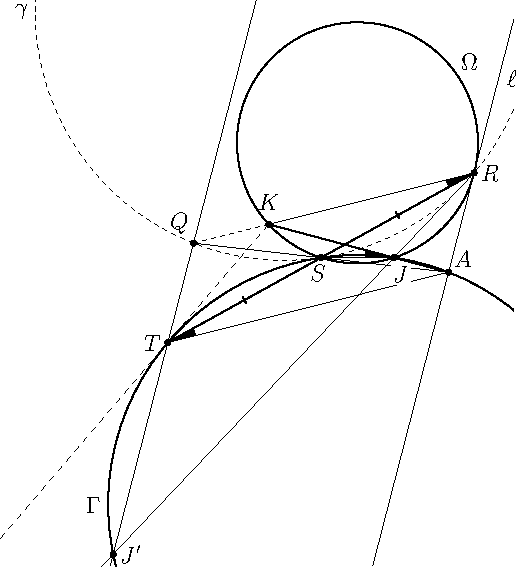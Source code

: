 import geometry;
size(10cm);


triangle t = triangleabc(4, 6, 2.5);
point J  = t.B;
point R  = t.C;
point _S = t.A;

triangle t = triangle(R, J, _S);

point T = -1*R;

circle w = circle(t);

line l = tangents(w, R)[0];

circle G = circle(T, _S, J);

point A = intersectionpoints(G, l)[1];

point K = intersectionpoints(w, line(J, A))[1];

inversion I = inversion(circle(R, sqrt(2)*length(segment(R, _S))));//sqrt(2) * length(segment(R, _S)));

//draw(segment(R, _S), bp+red*1.2);
//draw(circle(R, length(segment(R, _S))), bp+red*1.2);

point Kp = I * K;
point Tp = I * T;
point Sp = I * _S;
point Ap = I * A;
point Jp = I * J;


//draw(circle(I), dashed);
dot("$Q$", Kp, N*1.3+W);
dot("$J'$", Jp);
//dot(Tp, linewidth(4)+red);
//dot(Sp, linewidth(4)+green);
draw(segment(Kp, A), linewidth(0.2));
draw(I * w, linewidth(0.2));
draw(line(R, false, J), linewidth(0.2));

draw(segment(K, Kp), dashed+linewidth(0.3));
draw(segment(A, T), linewidth(0.2));



clipdraw(Label("$\gamma$"), circle(Kp, _S, R), dashed+linewidth(0.3));
//draw(I * G, linewidth(5)+blue);
//draw(I * line(K, T), linewidth(5)+orange);
//draw(circle(R, K, T));

//draw
//draw(t);
draw(segment(_S, J), linewidth(0.2));
//draw(segment(_S, J));

draw(Label("$\Omega$", Relative(0.1)), w);
//draw(arc(G, A, Jp));
clipdraw(Label("$\Gamma$"), G);
draw(Label("$\ell$"), l, linewidth(0.4));


draw(segment(_S, R), StickIntervalMarker(1, 1, 3.5, linewidth(0.5)));
draw(segment(_S, T), StickIntervalMarker(1, 1, 3.5, linewidth(0.5)));

draw(line(T, K, false), dashed + linewidth(0.4));

draw(segment(A, K));
//draw(segment(Ap, T));

draw(segment(K, R), linewidth(0.2));

dot("$A$", A, NE);
//dot(Label("$K$", UnFill), K, S+W*2);
dot(Label("$K$"), K, N*2);

dot("$T$", T, W);
dot(Label("$J$", UnFill), J, S*1.16+E*0.5);
dot("$R$", R);
dot("$S$", _S, S+W*0.2);

markangle(A, T, R,  Fill(black), n=1, radius=5mm);
markangle(K, J, _S, Fill(black), n=1, radius=5mm);
markangle(K, R, _S, Fill(black), n=1, radius=5mm);


addMargins(cm/5, 0);
